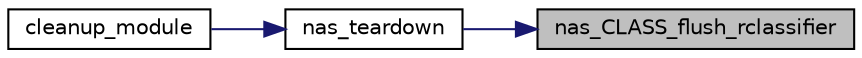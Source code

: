 digraph "nas_CLASS_flush_rclassifier"
{
 // LATEX_PDF_SIZE
  edge [fontname="Helvetica",fontsize="10",labelfontname="Helvetica",labelfontsize="10"];
  node [fontname="Helvetica",fontsize="10",shape=record];
  rankdir="RL";
  Node1 [label="nas_CLASS_flush_rclassifier",height=0.2,width=0.4,color="black", fillcolor="grey75", style="filled", fontcolor="black",tooltip=" "];
  Node1 -> Node2 [dir="back",color="midnightblue",fontsize="10",style="solid",fontname="Helvetica"];
  Node2 [label="nas_teardown",height=0.2,width=0.4,color="black", fillcolor="white", style="filled",URL="$MESH_2device_8c.html#ab7f3c572e176eaea6b9e9efb4606dc36",tooltip=" "];
  Node2 -> Node3 [dir="back",color="midnightblue",fontsize="10",style="solid",fontname="Helvetica"];
  Node3 [label="cleanup_module",height=0.2,width=0.4,color="black", fillcolor="white", style="filled",URL="$MESH_2device_8c.html#abb8e1606224e802418862b898888063a",tooltip=" "];
}
